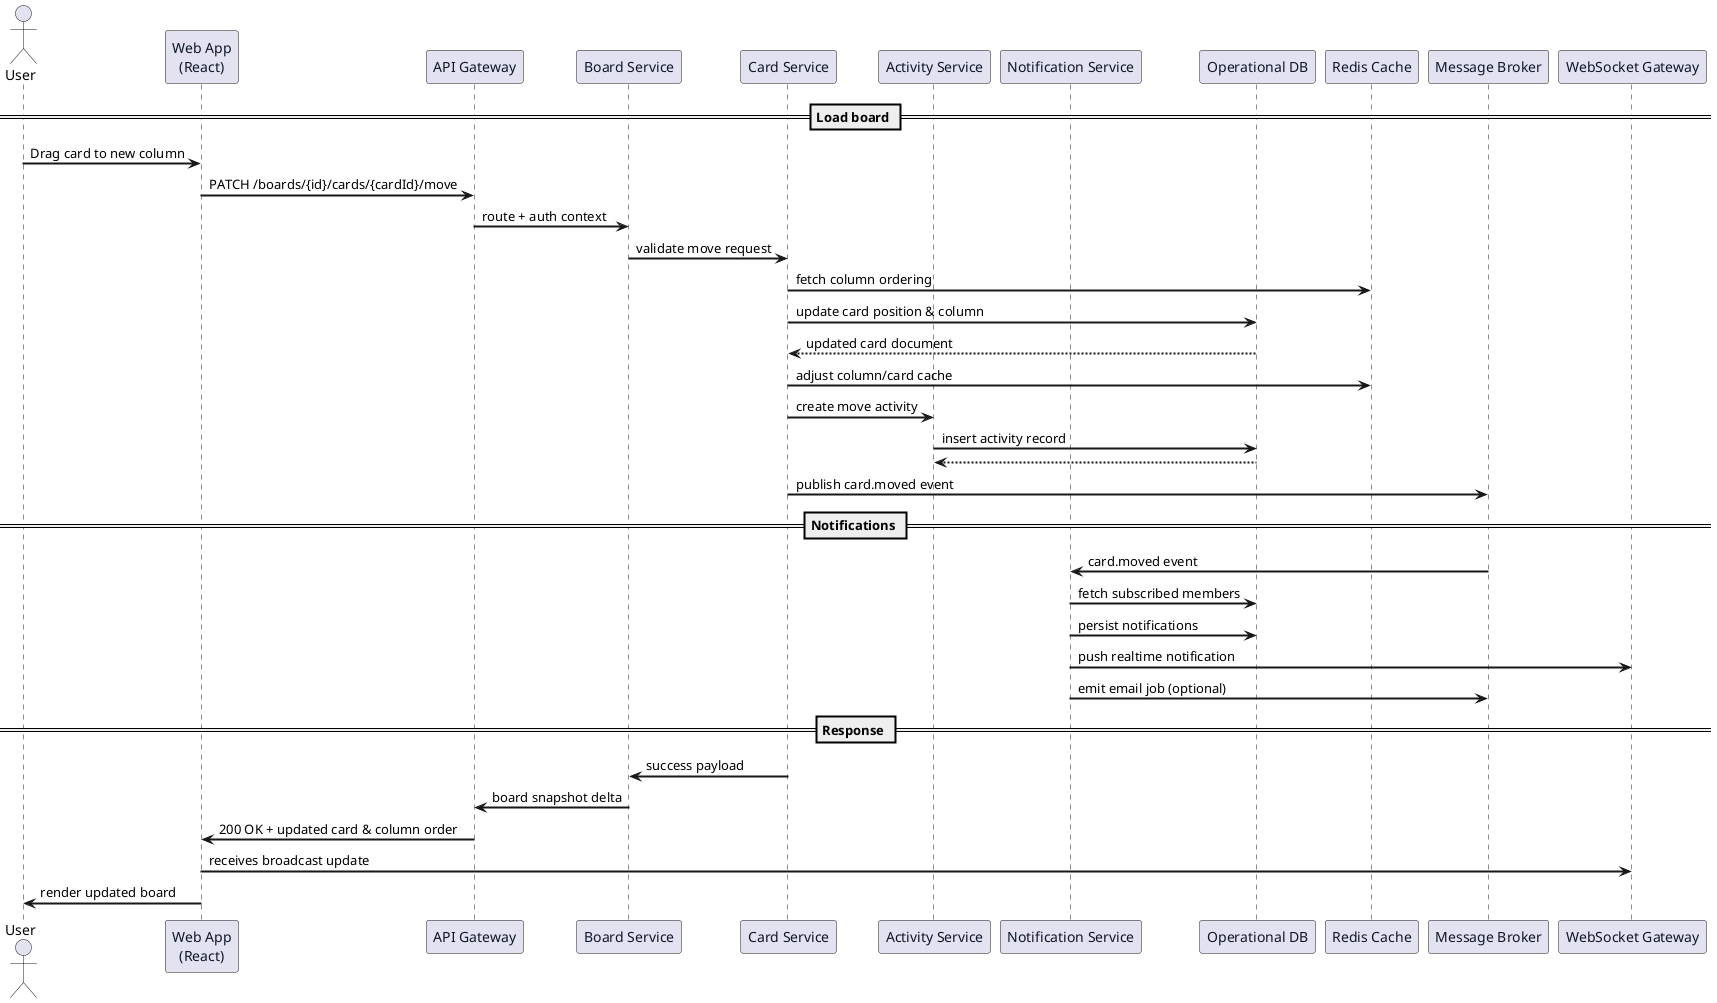 @startuml TrelloCardUpdateSequence
skinparam backgroundColor #FFFFFF
skinparam sequenceArrowThickness 2
skinparam sequenceLifeLineBorderColor #0f172a
skinparam sequenceLifeLineBackgroundColor #f1f5f9
skinparam sequenceParticipantFontColor #0f172a

actor User
participant "Web App\n(React)" as UI
participant "API Gateway" as APIGW
participant "Board Service" as BoardSvc
participant "Card Service" as CardSvc
participant "Activity Service" as ActivitySvc
participant "Notification Service" as NotifySvc
participant "Operational DB" as DB
participant "Redis Cache" as Cache
participant "Message Broker" as Broker
participant "WebSocket Gateway" as WSGW

== Load board ==
User -> UI : Drag card to new column
UI -> APIGW : PATCH /boards/{id}/cards/{cardId}/move
APIGW -> BoardSvc : route + auth context
BoardSvc -> CardSvc : validate move request
CardSvc -> Cache : fetch column ordering
CardSvc -> DB : update card position & column
CardSvc <-- DB : updated card document
CardSvc -> Cache : adjust column/card cache
CardSvc -> ActivitySvc : create move activity
ActivitySvc -> DB : insert activity record
ActivitySvc <-- DB
CardSvc -> Broker : publish card.moved event

== Notifications ==
Broker -> NotifySvc : card.moved event
NotifySvc -> DB : fetch subscribed members
NotifySvc -> DB : persist notifications
NotifySvc -> WSGW : push realtime notification
NotifySvc -> Broker : emit email job (optional)

== Response ==
CardSvc -> BoardSvc : success payload
BoardSvc -> APIGW : board snapshot delta
APIGW -> UI : 200 OK + updated card & column order
UI -> WSGW : receives broadcast update
UI -> User : render updated board
@enduml
